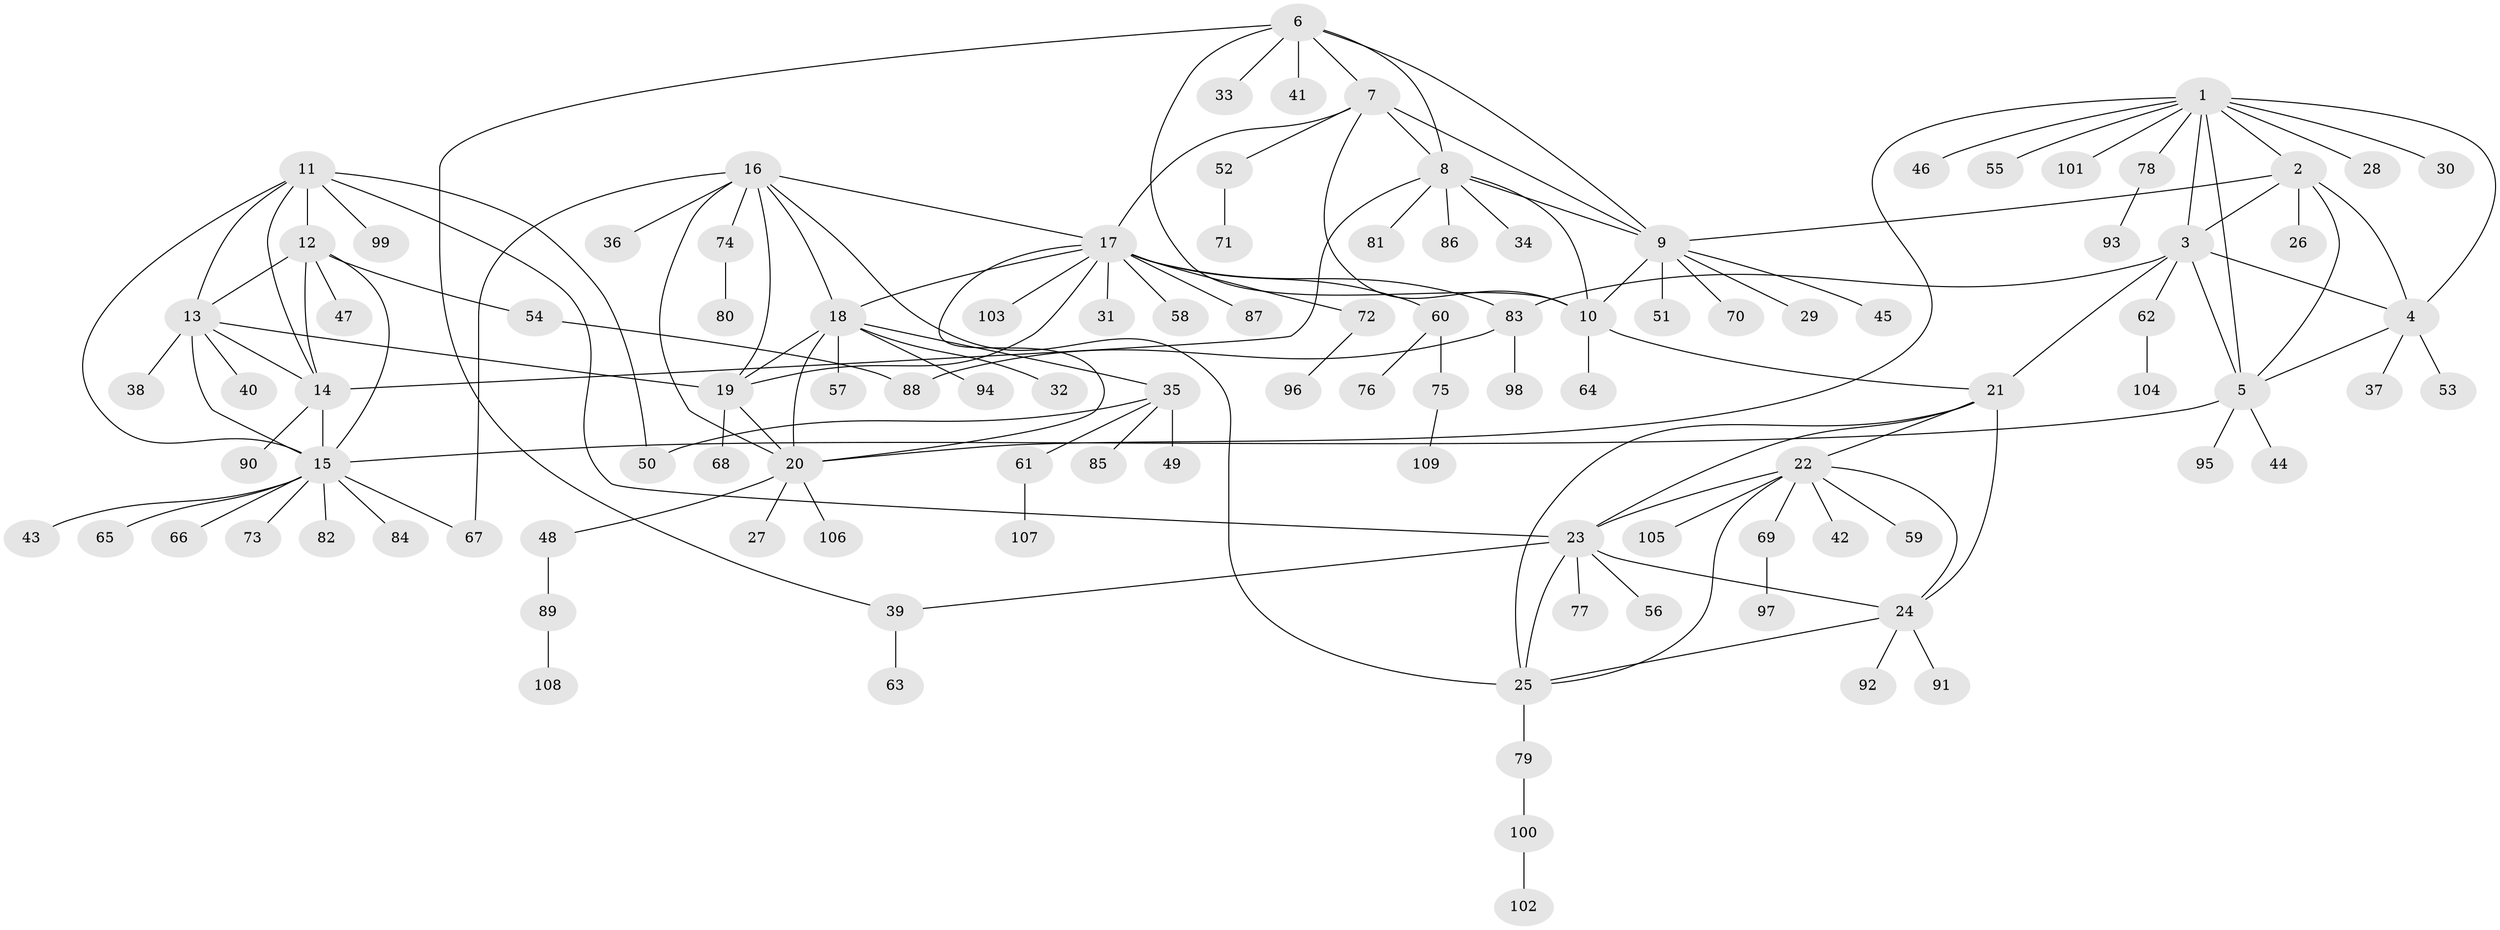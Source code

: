 // Generated by graph-tools (version 1.1) at 2025/50/03/09/25 03:50:31]
// undirected, 109 vertices, 149 edges
graph export_dot {
graph [start="1"]
  node [color=gray90,style=filled];
  1;
  2;
  3;
  4;
  5;
  6;
  7;
  8;
  9;
  10;
  11;
  12;
  13;
  14;
  15;
  16;
  17;
  18;
  19;
  20;
  21;
  22;
  23;
  24;
  25;
  26;
  27;
  28;
  29;
  30;
  31;
  32;
  33;
  34;
  35;
  36;
  37;
  38;
  39;
  40;
  41;
  42;
  43;
  44;
  45;
  46;
  47;
  48;
  49;
  50;
  51;
  52;
  53;
  54;
  55;
  56;
  57;
  58;
  59;
  60;
  61;
  62;
  63;
  64;
  65;
  66;
  67;
  68;
  69;
  70;
  71;
  72;
  73;
  74;
  75;
  76;
  77;
  78;
  79;
  80;
  81;
  82;
  83;
  84;
  85;
  86;
  87;
  88;
  89;
  90;
  91;
  92;
  93;
  94;
  95;
  96;
  97;
  98;
  99;
  100;
  101;
  102;
  103;
  104;
  105;
  106;
  107;
  108;
  109;
  1 -- 2;
  1 -- 3;
  1 -- 4;
  1 -- 5;
  1 -- 20;
  1 -- 28;
  1 -- 30;
  1 -- 46;
  1 -- 55;
  1 -- 78;
  1 -- 101;
  2 -- 3;
  2 -- 4;
  2 -- 5;
  2 -- 9;
  2 -- 26;
  3 -- 4;
  3 -- 5;
  3 -- 21;
  3 -- 62;
  3 -- 83;
  4 -- 5;
  4 -- 37;
  4 -- 53;
  5 -- 15;
  5 -- 44;
  5 -- 95;
  6 -- 7;
  6 -- 8;
  6 -- 9;
  6 -- 10;
  6 -- 33;
  6 -- 39;
  6 -- 41;
  7 -- 8;
  7 -- 9;
  7 -- 10;
  7 -- 17;
  7 -- 52;
  8 -- 9;
  8 -- 10;
  8 -- 14;
  8 -- 34;
  8 -- 81;
  8 -- 86;
  9 -- 10;
  9 -- 29;
  9 -- 45;
  9 -- 51;
  9 -- 70;
  10 -- 21;
  10 -- 64;
  11 -- 12;
  11 -- 13;
  11 -- 14;
  11 -- 15;
  11 -- 23;
  11 -- 50;
  11 -- 99;
  12 -- 13;
  12 -- 14;
  12 -- 15;
  12 -- 47;
  12 -- 54;
  13 -- 14;
  13 -- 15;
  13 -- 19;
  13 -- 38;
  13 -- 40;
  14 -- 15;
  14 -- 90;
  15 -- 43;
  15 -- 65;
  15 -- 66;
  15 -- 67;
  15 -- 73;
  15 -- 82;
  15 -- 84;
  16 -- 17;
  16 -- 18;
  16 -- 19;
  16 -- 20;
  16 -- 25;
  16 -- 36;
  16 -- 67;
  16 -- 74;
  17 -- 18;
  17 -- 19;
  17 -- 20;
  17 -- 31;
  17 -- 58;
  17 -- 60;
  17 -- 72;
  17 -- 83;
  17 -- 87;
  17 -- 103;
  18 -- 19;
  18 -- 20;
  18 -- 32;
  18 -- 35;
  18 -- 57;
  18 -- 94;
  19 -- 20;
  19 -- 68;
  20 -- 27;
  20 -- 48;
  20 -- 106;
  21 -- 22;
  21 -- 23;
  21 -- 24;
  21 -- 25;
  22 -- 23;
  22 -- 24;
  22 -- 25;
  22 -- 42;
  22 -- 59;
  22 -- 69;
  22 -- 105;
  23 -- 24;
  23 -- 25;
  23 -- 39;
  23 -- 56;
  23 -- 77;
  24 -- 25;
  24 -- 91;
  24 -- 92;
  25 -- 79;
  35 -- 49;
  35 -- 50;
  35 -- 61;
  35 -- 85;
  39 -- 63;
  48 -- 89;
  52 -- 71;
  54 -- 88;
  60 -- 75;
  60 -- 76;
  61 -- 107;
  62 -- 104;
  69 -- 97;
  72 -- 96;
  74 -- 80;
  75 -- 109;
  78 -- 93;
  79 -- 100;
  83 -- 88;
  83 -- 98;
  89 -- 108;
  100 -- 102;
}
